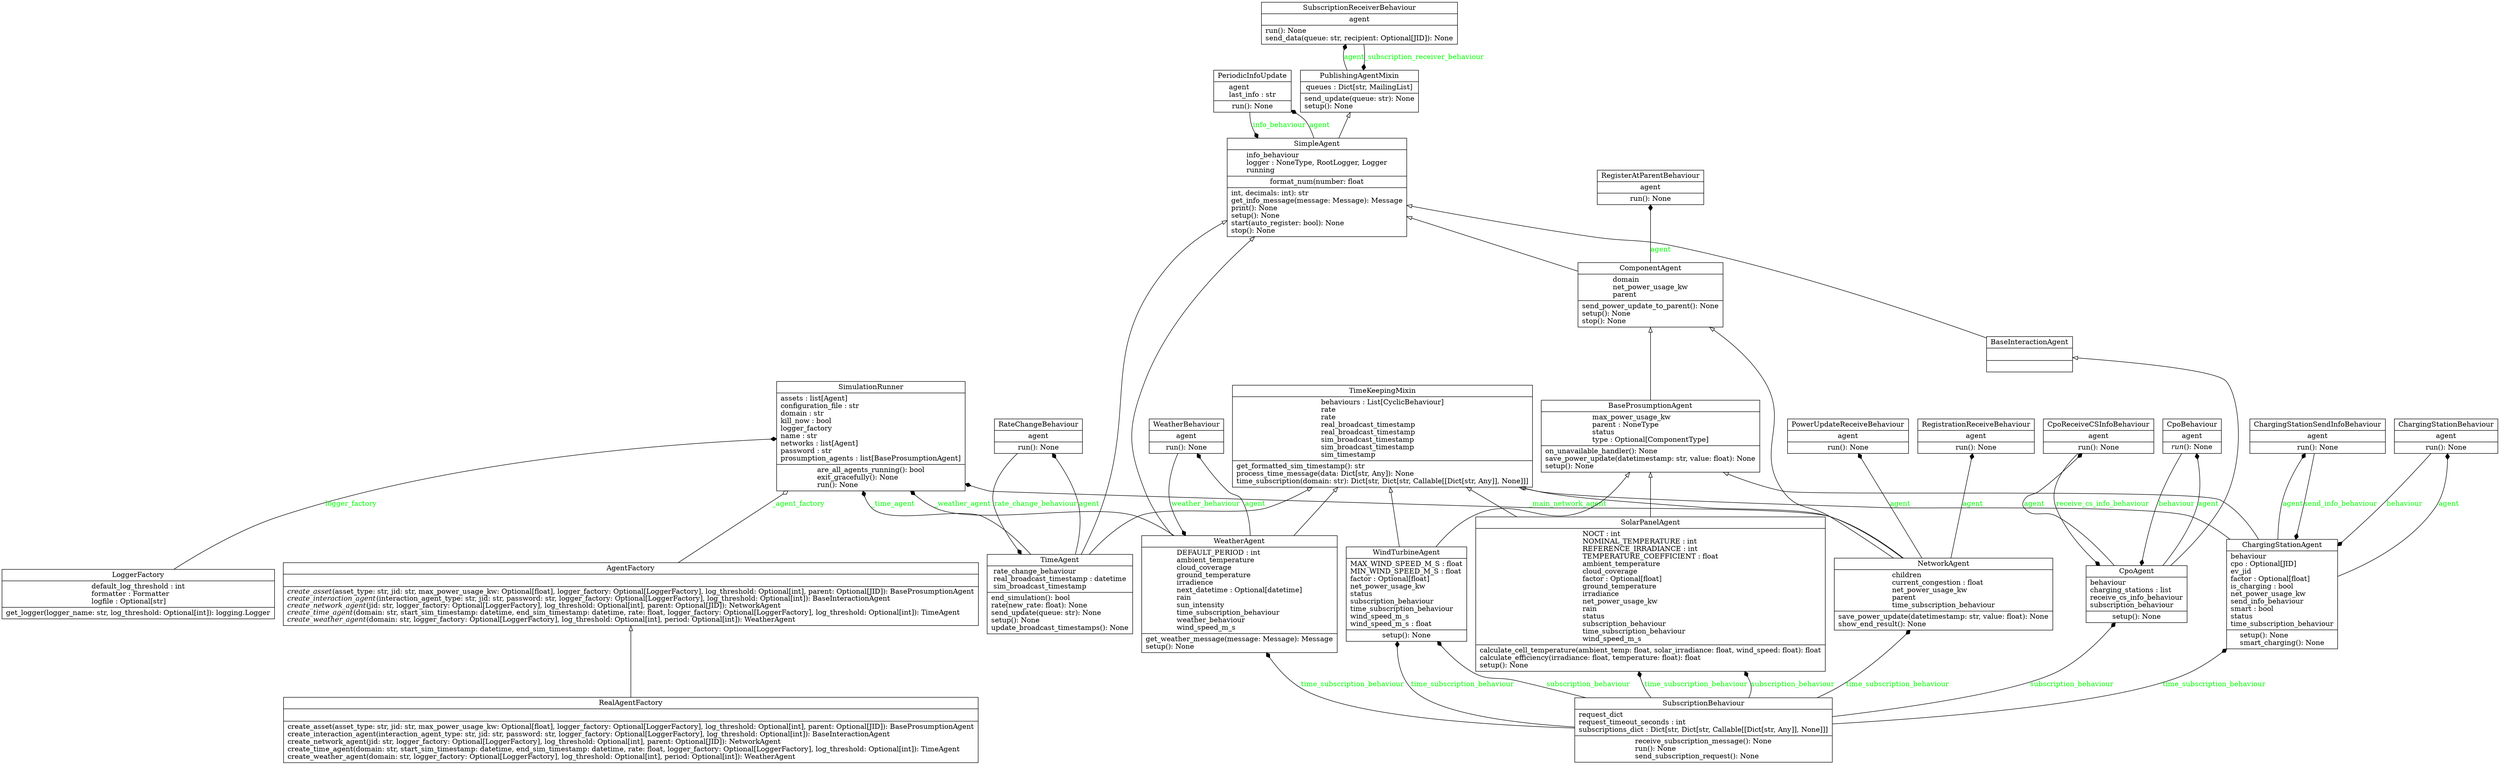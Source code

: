 digraph "classes" {
rankdir=BT
charset="utf-8"
"src.factories.agent_factory.AgentFactory" [color="black", fontcolor="black", label=<{AgentFactory|<br ALIGN="LEFT"/>|<I>create_asset</I>(asset_type: str, jid: str, max_power_usage_kw: Optional[float], logger_factory: Optional[LoggerFactory], log_threshold: Optional[int], parent: Optional[JID]): BaseProsumptionAgent<br ALIGN="LEFT"/><I>create_interaction_agent</I>(interaction_agent_type: str, jid: str, password: str, logger_factory: Optional[LoggerFactory], log_threshold: Optional[int]): BaseInteractionAgent<br ALIGN="LEFT"/><I>create_network_agent</I>(jid: str, logger_factory: Optional[LoggerFactory], log_threshold: Optional[int], parent: Optional[JID]): NetworkAgent<br ALIGN="LEFT"/><I>create_time_agent</I>(domain: str, start_sim_timestamp: datetime, end_sim_timestamp: datetime, rate: float, logger_factory: Optional[LoggerFactory], log_threshold: Optional[int]): TimeAgent<br ALIGN="LEFT"/><I>create_weather_agent</I>(domain: str, logger_factory: Optional[LoggerFactory], log_threshold: Optional[int], period: Optional[int]): WeatherAgent<br ALIGN="LEFT"/>}>, shape="record", style="solid"];
"src.agents.interaction_agents.base_interaction_agent.BaseInteractionAgent" [color="black", fontcolor="black", label=<{BaseInteractionAgent|<br ALIGN="LEFT"/>|}>, shape="record", style="solid"];
"src.agents.prosumption_agents.base_prosumption_agent.BaseProsumptionAgent" [color="black", fontcolor="black", label=<{BaseProsumptionAgent|max_power_usage_kw<br ALIGN="LEFT"/>parent : NoneType<br ALIGN="LEFT"/>status<br ALIGN="LEFT"/>type : Optional[ComponentType]<br ALIGN="LEFT"/>|on_unavailable_handler(): None<br ALIGN="LEFT"/>save_power_update(datetimestamp: str, value: float): None<br ALIGN="LEFT"/>setup(): None<br ALIGN="LEFT"/>}>, shape="record", style="solid"];
"src.agents.prosumption_agents.charging_station_agent.ChargingStationAgent" [color="black", fontcolor="black", label=<{ChargingStationAgent|behaviour<br ALIGN="LEFT"/>cpo : Optional[JID]<br ALIGN="LEFT"/>ev_jid<br ALIGN="LEFT"/>factor : Optional[float]<br ALIGN="LEFT"/>is_charging : bool<br ALIGN="LEFT"/>net_power_usage_kw<br ALIGN="LEFT"/>send_info_behaviour<br ALIGN="LEFT"/>smart : bool<br ALIGN="LEFT"/>status<br ALIGN="LEFT"/>time_subscription_behaviour<br ALIGN="LEFT"/>|setup(): None<br ALIGN="LEFT"/>smart_charging(): None<br ALIGN="LEFT"/>}>, shape="record", style="solid"];
"src.agents.prosumption_agents.charging_station_agent.ChargingStationBehaviour" [color="black", fontcolor="black", label=<{ChargingStationBehaviour|agent<br ALIGN="LEFT"/>|run(): None<br ALIGN="LEFT"/>}>, shape="record", style="solid"];
"src.agents.prosumption_agents.charging_station_agent.ChargingStationSendInfoBehaviour" [color="black", fontcolor="black", label=<{ChargingStationSendInfoBehaviour|agent<br ALIGN="LEFT"/>|run(): None<br ALIGN="LEFT"/>}>, shape="record", style="solid"];
"src.agents.component_agent.ComponentAgent" [color="black", fontcolor="black", label=<{ComponentAgent|domain<br ALIGN="LEFT"/>net_power_usage_kw<br ALIGN="LEFT"/>parent<br ALIGN="LEFT"/>|send_power_update_to_parent(): None<br ALIGN="LEFT"/>setup(): None<br ALIGN="LEFT"/>stop(): None<br ALIGN="LEFT"/>}>, shape="record", style="solid"];
"src.agents.interaction_agents.cpo_agent.CpoAgent" [color="black", fontcolor="black", label=<{CpoAgent|behaviour<br ALIGN="LEFT"/>charging_stations : list<br ALIGN="LEFT"/>receive_cs_info_behaviour<br ALIGN="LEFT"/>subscription_behaviour<br ALIGN="LEFT"/>|setup(): None<br ALIGN="LEFT"/>}>, shape="record", style="solid"];
"src.agents.interaction_agents.cpo_agent.CpoBehaviour" [color="black", fontcolor="black", label=<{CpoBehaviour|agent<br ALIGN="LEFT"/>|<I>run</I>(): None<br ALIGN="LEFT"/>}>, shape="record", style="solid"];
"src.agents.interaction_agents.cpo_agent.CpoReceiveCSInfoBehaviour" [color="black", fontcolor="black", label=<{CpoReceiveCSInfoBehaviour|agent<br ALIGN="LEFT"/>|run(): None<br ALIGN="LEFT"/>}>, shape="record", style="solid"];
"src.utils.logger.LoggerFactory" [color="black", fontcolor="black", label=<{LoggerFactory|default_log_threshold : int<br ALIGN="LEFT"/>formatter : Formatter<br ALIGN="LEFT"/>logfile : Optional[str]<br ALIGN="LEFT"/>|get_logger(logger_name: str, log_threshold: Optional[int]): logging.Logger<br ALIGN="LEFT"/>}>, shape="record", style="solid"];
"src.agents.network_agent.NetworkAgent" [color="black", fontcolor="black", label=<{NetworkAgent|children<br ALIGN="LEFT"/>current_congestion : float<br ALIGN="LEFT"/>net_power_usage_kw<br ALIGN="LEFT"/>parent<br ALIGN="LEFT"/>time_subscription_behaviour<br ALIGN="LEFT"/>|save_power_update(datetimestamp: str, value: float): None<br ALIGN="LEFT"/>show_end_result(): None<br ALIGN="LEFT"/>}>, shape="record", style="solid"];
"src.agents.simple_agent.PeriodicInfoUpdate" [color="black", fontcolor="black", label=<{PeriodicInfoUpdate|agent<br ALIGN="LEFT"/>last_info : str<br ALIGN="LEFT"/>|run(): None<br ALIGN="LEFT"/>}>, shape="record", style="solid"];
"src.agents.network_agent.PowerUpdateReceiveBehaviour" [color="black", fontcolor="black", label=<{PowerUpdateReceiveBehaviour|agent<br ALIGN="LEFT"/>|run(): None<br ALIGN="LEFT"/>}>, shape="record", style="solid"];
"src.agents.common_behaviours.subscribeable_behaviour.PublishingAgentMixin" [color="black", fontcolor="black", label=<{PublishingAgentMixin|queues : Dict[str, MailingList]<br ALIGN="LEFT"/>|send_update(queue: str): None<br ALIGN="LEFT"/>setup(): None<br ALIGN="LEFT"/>}>, shape="record", style="solid"];
"src.agents.time_agent.RateChangeBehaviour" [color="black", fontcolor="black", label=<{RateChangeBehaviour|agent<br ALIGN="LEFT"/>|run(): None<br ALIGN="LEFT"/>}>, shape="record", style="solid"];
"src.factories.real_agent_factory.RealAgentFactory" [color="black", fontcolor="black", label=<{RealAgentFactory|<br ALIGN="LEFT"/>|create_asset(asset_type: str, jid: str, max_power_usage_kw: Optional[float], logger_factory: Optional[LoggerFactory], log_threshold: Optional[int], parent: Optional[JID]): BaseProsumptionAgent<br ALIGN="LEFT"/>create_interaction_agent(interaction_agent_type: str, jid: str, password: str, logger_factory: Optional[LoggerFactory], log_threshold: Optional[int]): BaseInteractionAgent<br ALIGN="LEFT"/>create_network_agent(jid: str, logger_factory: Optional[LoggerFactory], log_threshold: Optional[int], parent: Optional[JID]): NetworkAgent<br ALIGN="LEFT"/>create_time_agent(domain: str, start_sim_timestamp: datetime, end_sim_timestamp: datetime, rate: float, logger_factory: Optional[LoggerFactory], log_threshold: Optional[int]): TimeAgent<br ALIGN="LEFT"/>create_weather_agent(domain: str, logger_factory: Optional[LoggerFactory], log_threshold: Optional[int], period: Optional[int]): WeatherAgent<br ALIGN="LEFT"/>}>, shape="record", style="solid"];
"src.agents.component_agent.RegisterAtParentBehaviour" [color="black", fontcolor="black", label=<{RegisterAtParentBehaviour|agent<br ALIGN="LEFT"/>|run(): None<br ALIGN="LEFT"/>}>, shape="record", style="solid"];
"src.agents.network_agent.RegistrationReceiveBehaviour" [color="black", fontcolor="black", label=<{RegistrationReceiveBehaviour|agent<br ALIGN="LEFT"/>|run(): None<br ALIGN="LEFT"/>}>, shape="record", style="solid"];
"src.agents.simple_agent.SimpleAgent" [color="black", fontcolor="black", label=<{SimpleAgent|info_behaviour<br ALIGN="LEFT"/>logger : NoneType, RootLogger, Logger<br ALIGN="LEFT"/>running<br ALIGN="LEFT"/>|format_num(number: float | int, decimals: int): str<br ALIGN="LEFT"/>get_info_message(message: Message): Message<br ALIGN="LEFT"/>print(): None<br ALIGN="LEFT"/>setup(): None<br ALIGN="LEFT"/>start(auto_register: bool): None<br ALIGN="LEFT"/>stop(): None<br ALIGN="LEFT"/>}>, shape="record", style="solid"];
"src.simulation_runner.SimulationRunner" [color="black", fontcolor="black", label=<{SimulationRunner|assets : list[Agent]<br ALIGN="LEFT"/>configuration_file : str<br ALIGN="LEFT"/>domain : str<br ALIGN="LEFT"/>kill_now : bool<br ALIGN="LEFT"/>logger_factory<br ALIGN="LEFT"/>name : str<br ALIGN="LEFT"/>networks : list[Agent]<br ALIGN="LEFT"/>password : str<br ALIGN="LEFT"/>prosumption_agents : list[BaseProsumptionAgent]<br ALIGN="LEFT"/>|are_all_agents_running(): bool<br ALIGN="LEFT"/>exit_gracefully(): None<br ALIGN="LEFT"/>run(): None<br ALIGN="LEFT"/>}>, shape="record", style="solid"];
"src.agents.prosumption_agents.solar_panel_agent.SolarPanelAgent" [color="black", fontcolor="black", label=<{SolarPanelAgent|NOCT : int<br ALIGN="LEFT"/>NOMINAL_TEMPERATURE : int<br ALIGN="LEFT"/>REFERENCE_IRRADIANCE : int<br ALIGN="LEFT"/>TEMPERATURE_COEFFICIENT : float<br ALIGN="LEFT"/>ambient_temperature<br ALIGN="LEFT"/>cloud_coverage<br ALIGN="LEFT"/>factor : Optional[float]<br ALIGN="LEFT"/>ground_temperature<br ALIGN="LEFT"/>irradiance<br ALIGN="LEFT"/>net_power_usage_kw<br ALIGN="LEFT"/>rain<br ALIGN="LEFT"/>status<br ALIGN="LEFT"/>subscription_behaviour<br ALIGN="LEFT"/>time_subscription_behaviour<br ALIGN="LEFT"/>wind_speed_m_s<br ALIGN="LEFT"/>|calculate_cell_temperature(ambient_temp: float, solar_irradiance: float, wind_speed: float): float<br ALIGN="LEFT"/>calculate_efficiency(irradiance: float, temperature: float): float<br ALIGN="LEFT"/>setup(): None<br ALIGN="LEFT"/>}>, shape="record", style="solid"];
"src.agents.common_behaviours.subscribeable_behaviour.SubscriptionBehaviour" [color="black", fontcolor="black", label=<{SubscriptionBehaviour|request_dict<br ALIGN="LEFT"/>request_timeout_seconds : int<br ALIGN="LEFT"/>subscriptions_dict : Dict[str, Dict[str, Callable[[Dict[str, Any]], None]]]<br ALIGN="LEFT"/>|receive_subscription_message(): None<br ALIGN="LEFT"/>run(): None<br ALIGN="LEFT"/>send_subscription_request(): None<br ALIGN="LEFT"/>}>, shape="record", style="solid"];
"src.agents.common_behaviours.subscribeable_behaviour.SubscriptionReceiverBehaviour" [color="black", fontcolor="black", label=<{SubscriptionReceiverBehaviour|agent<br ALIGN="LEFT"/>|run(): None<br ALIGN="LEFT"/>send_data(queue: str, recipient: Optional[JID]): None<br ALIGN="LEFT"/>}>, shape="record", style="solid"];
"src.agents.time_agent.TimeAgent" [color="black", fontcolor="black", label=<{TimeAgent|rate_change_behaviour<br ALIGN="LEFT"/>real_broadcast_timestamp : datetime<br ALIGN="LEFT"/>sim_broadcast_timestamp<br ALIGN="LEFT"/>|end_simulation(): bool<br ALIGN="LEFT"/>rate(new_rate: float): None<br ALIGN="LEFT"/>send_update(queue: str): None<br ALIGN="LEFT"/>setup(): None<br ALIGN="LEFT"/>update_broadcast_timestamps(): None<br ALIGN="LEFT"/>}>, shape="record", style="solid"];
"src.agents.common_behaviours.time_keeping_mixin.TimeKeepingMixin" [color="black", fontcolor="black", label=<{TimeKeepingMixin|behaviours : List[CyclicBehaviour]<br ALIGN="LEFT"/>rate<br ALIGN="LEFT"/>rate<br ALIGN="LEFT"/>real_broadcast_timestamp<br ALIGN="LEFT"/>real_broadcast_timestamp<br ALIGN="LEFT"/>sim_broadcast_timestamp<br ALIGN="LEFT"/>sim_broadcast_timestamp<br ALIGN="LEFT"/>sim_timestamp<br ALIGN="LEFT"/>|get_formatted_sim_timestamp(): str<br ALIGN="LEFT"/>process_time_message(data: Dict[str, Any]): None<br ALIGN="LEFT"/>time_subscription(domain: str): Dict[str, Dict[str, Callable[[Dict[str, Any]], None]]]<br ALIGN="LEFT"/>}>, shape="record", style="solid"];
"src.agents.weather_agent.WeatherAgent" [color="black", fontcolor="black", label=<{WeatherAgent|DEFAULT_PERIOD : int<br ALIGN="LEFT"/>ambient_temperature<br ALIGN="LEFT"/>cloud_coverage<br ALIGN="LEFT"/>ground_temperature<br ALIGN="LEFT"/>irradience<br ALIGN="LEFT"/>next_datetime : Optional[datetime]<br ALIGN="LEFT"/>rain<br ALIGN="LEFT"/>sun_intensity<br ALIGN="LEFT"/>time_subscription_behaviour<br ALIGN="LEFT"/>weather_behaviour<br ALIGN="LEFT"/>wind_speed_m_s<br ALIGN="LEFT"/>|get_weather_message(message: Message): Message<br ALIGN="LEFT"/>setup(): None<br ALIGN="LEFT"/>}>, shape="record", style="solid"];
"src.agents.weather_agent.WeatherBehaviour" [color="black", fontcolor="black", label=<{WeatherBehaviour|agent<br ALIGN="LEFT"/>|run(): None<br ALIGN="LEFT"/>}>, shape="record", style="solid"];
"src.agents.prosumption_agents.wind_turbine_agent.WindTurbineAgent" [color="black", fontcolor="black", label=<{WindTurbineAgent|MAX_WIND_SPEED_M_S : float<br ALIGN="LEFT"/>MIN_WIND_SPEED_M_S : float<br ALIGN="LEFT"/>factor : Optional[float]<br ALIGN="LEFT"/>net_power_usage_kw<br ALIGN="LEFT"/>status<br ALIGN="LEFT"/>subscription_behaviour<br ALIGN="LEFT"/>time_subscription_behaviour<br ALIGN="LEFT"/>wind_speed_m_s<br ALIGN="LEFT"/>wind_speed_m_s : float<br ALIGN="LEFT"/>|setup(): None<br ALIGN="LEFT"/>}>, shape="record", style="solid"];
"src.agents.component_agent.ComponentAgent" -> "src.agents.simple_agent.SimpleAgent" [arrowhead="empty", arrowtail="none"];
"src.agents.interaction_agents.base_interaction_agent.BaseInteractionAgent" -> "src.agents.simple_agent.SimpleAgent" [arrowhead="empty", arrowtail="none"];
"src.agents.interaction_agents.cpo_agent.CpoAgent" -> "src.agents.interaction_agents.base_interaction_agent.BaseInteractionAgent" [arrowhead="empty", arrowtail="none"];
"src.agents.network_agent.NetworkAgent" -> "src.agents.common_behaviours.time_keeping_mixin.TimeKeepingMixin" [arrowhead="empty", arrowtail="none"];
"src.agents.network_agent.NetworkAgent" -> "src.agents.component_agent.ComponentAgent" [arrowhead="empty", arrowtail="none"];
"src.agents.prosumption_agents.base_prosumption_agent.BaseProsumptionAgent" -> "src.agents.component_agent.ComponentAgent" [arrowhead="empty", arrowtail="none"];
"src.agents.prosumption_agents.charging_station_agent.ChargingStationAgent" -> "src.agents.common_behaviours.time_keeping_mixin.TimeKeepingMixin" [arrowhead="empty", arrowtail="none"];
"src.agents.prosumption_agents.charging_station_agent.ChargingStationAgent" -> "src.agents.prosumption_agents.base_prosumption_agent.BaseProsumptionAgent" [arrowhead="empty", arrowtail="none"];
"src.agents.prosumption_agents.solar_panel_agent.SolarPanelAgent" -> "src.agents.common_behaviours.time_keeping_mixin.TimeKeepingMixin" [arrowhead="empty", arrowtail="none"];
"src.agents.prosumption_agents.solar_panel_agent.SolarPanelAgent" -> "src.agents.prosumption_agents.base_prosumption_agent.BaseProsumptionAgent" [arrowhead="empty", arrowtail="none"];
"src.agents.prosumption_agents.wind_turbine_agent.WindTurbineAgent" -> "src.agents.common_behaviours.time_keeping_mixin.TimeKeepingMixin" [arrowhead="empty", arrowtail="none"];
"src.agents.prosumption_agents.wind_turbine_agent.WindTurbineAgent" -> "src.agents.prosumption_agents.base_prosumption_agent.BaseProsumptionAgent" [arrowhead="empty", arrowtail="none"];
"src.agents.simple_agent.SimpleAgent" -> "src.agents.common_behaviours.subscribeable_behaviour.PublishingAgentMixin" [arrowhead="empty", arrowtail="none"];
"src.agents.time_agent.TimeAgent" -> "src.agents.common_behaviours.time_keeping_mixin.TimeKeepingMixin" [arrowhead="empty", arrowtail="none"];
"src.agents.time_agent.TimeAgent" -> "src.agents.simple_agent.SimpleAgent" [arrowhead="empty", arrowtail="none"];
"src.agents.weather_agent.WeatherAgent" -> "src.agents.common_behaviours.time_keeping_mixin.TimeKeepingMixin" [arrowhead="empty", arrowtail="none"];
"src.agents.weather_agent.WeatherAgent" -> "src.agents.simple_agent.SimpleAgent" [arrowhead="empty", arrowtail="none"];
"src.factories.real_agent_factory.RealAgentFactory" -> "src.factories.agent_factory.AgentFactory" [arrowhead="empty", arrowtail="none"];
"src.agents.common_behaviours.subscribeable_behaviour.PublishingAgentMixin" -> "src.agents.common_behaviours.subscribeable_behaviour.SubscriptionReceiverBehaviour" [arrowhead="diamond", arrowtail="none", fontcolor="green", label="agent", style="solid"];
"src.agents.common_behaviours.subscribeable_behaviour.SubscriptionBehaviour" -> "src.agents.interaction_agents.cpo_agent.CpoAgent" [arrowhead="diamond", arrowtail="none", fontcolor="green", label="subscription_behaviour", style="solid"];
"src.agents.common_behaviours.subscribeable_behaviour.SubscriptionBehaviour" -> "src.agents.network_agent.NetworkAgent" [arrowhead="diamond", arrowtail="none", fontcolor="green", label="time_subscription_behaviour", style="solid"];
"src.agents.common_behaviours.subscribeable_behaviour.SubscriptionBehaviour" -> "src.agents.prosumption_agents.charging_station_agent.ChargingStationAgent" [arrowhead="diamond", arrowtail="none", fontcolor="green", label="time_subscription_behaviour", style="solid"];
"src.agents.common_behaviours.subscribeable_behaviour.SubscriptionBehaviour" -> "src.agents.prosumption_agents.solar_panel_agent.SolarPanelAgent" [arrowhead="diamond", arrowtail="none", fontcolor="green", label="subscription_behaviour", style="solid"];
"src.agents.common_behaviours.subscribeable_behaviour.SubscriptionBehaviour" -> "src.agents.prosumption_agents.solar_panel_agent.SolarPanelAgent" [arrowhead="diamond", arrowtail="none", fontcolor="green", label="time_subscription_behaviour", style="solid"];
"src.agents.common_behaviours.subscribeable_behaviour.SubscriptionBehaviour" -> "src.agents.prosumption_agents.wind_turbine_agent.WindTurbineAgent" [arrowhead="diamond", arrowtail="none", fontcolor="green", label="subscription_behaviour", style="solid"];
"src.agents.common_behaviours.subscribeable_behaviour.SubscriptionBehaviour" -> "src.agents.prosumption_agents.wind_turbine_agent.WindTurbineAgent" [arrowhead="diamond", arrowtail="none", fontcolor="green", label="time_subscription_behaviour", style="solid"];
"src.agents.common_behaviours.subscribeable_behaviour.SubscriptionBehaviour" -> "src.agents.weather_agent.WeatherAgent" [arrowhead="diamond", arrowtail="none", fontcolor="green", label="time_subscription_behaviour", style="solid"];
"src.agents.common_behaviours.subscribeable_behaviour.SubscriptionReceiverBehaviour" -> "src.agents.common_behaviours.subscribeable_behaviour.PublishingAgentMixin" [arrowhead="diamond", arrowtail="none", fontcolor="green", label="_subscription_receiver_behaviour", style="solid"];
"src.agents.component_agent.ComponentAgent" -> "src.agents.component_agent.RegisterAtParentBehaviour" [arrowhead="diamond", arrowtail="none", fontcolor="green", label="agent", style="solid"];
"src.agents.interaction_agents.cpo_agent.CpoAgent" -> "src.agents.interaction_agents.cpo_agent.CpoBehaviour" [arrowhead="diamond", arrowtail="none", fontcolor="green", label="agent", style="solid"];
"src.agents.interaction_agents.cpo_agent.CpoAgent" -> "src.agents.interaction_agents.cpo_agent.CpoReceiveCSInfoBehaviour" [arrowhead="diamond", arrowtail="none", fontcolor="green", label="agent", style="solid"];
"src.agents.interaction_agents.cpo_agent.CpoBehaviour" -> "src.agents.interaction_agents.cpo_agent.CpoAgent" [arrowhead="diamond", arrowtail="none", fontcolor="green", label="behaviour", style="solid"];
"src.agents.interaction_agents.cpo_agent.CpoReceiveCSInfoBehaviour" -> "src.agents.interaction_agents.cpo_agent.CpoAgent" [arrowhead="diamond", arrowtail="none", fontcolor="green", label="receive_cs_info_behaviour", style="solid"];
"src.agents.network_agent.NetworkAgent" -> "src.agents.network_agent.PowerUpdateReceiveBehaviour" [arrowhead="diamond", arrowtail="none", fontcolor="green", label="agent", style="solid"];
"src.agents.network_agent.NetworkAgent" -> "src.agents.network_agent.RegistrationReceiveBehaviour" [arrowhead="diamond", arrowtail="none", fontcolor="green", label="agent", style="solid"];
"src.agents.network_agent.NetworkAgent" -> "src.simulation_runner.SimulationRunner" [arrowhead="diamond", arrowtail="none", fontcolor="green", label="_main_network_agent", style="solid"];
"src.agents.prosumption_agents.charging_station_agent.ChargingStationAgent" -> "src.agents.prosumption_agents.charging_station_agent.ChargingStationBehaviour" [arrowhead="diamond", arrowtail="none", fontcolor="green", label="agent", style="solid"];
"src.agents.prosumption_agents.charging_station_agent.ChargingStationAgent" -> "src.agents.prosumption_agents.charging_station_agent.ChargingStationSendInfoBehaviour" [arrowhead="diamond", arrowtail="none", fontcolor="green", label="agent", style="solid"];
"src.agents.prosumption_agents.charging_station_agent.ChargingStationBehaviour" -> "src.agents.prosumption_agents.charging_station_agent.ChargingStationAgent" [arrowhead="diamond", arrowtail="none", fontcolor="green", label="behaviour", style="solid"];
"src.agents.prosumption_agents.charging_station_agent.ChargingStationSendInfoBehaviour" -> "src.agents.prosumption_agents.charging_station_agent.ChargingStationAgent" [arrowhead="diamond", arrowtail="none", fontcolor="green", label="send_info_behaviour", style="solid"];
"src.agents.simple_agent.PeriodicInfoUpdate" -> "src.agents.simple_agent.SimpleAgent" [arrowhead="diamond", arrowtail="none", fontcolor="green", label="info_behaviour", style="solid"];
"src.agents.simple_agent.SimpleAgent" -> "src.agents.simple_agent.PeriodicInfoUpdate" [arrowhead="diamond", arrowtail="none", fontcolor="green", label="agent", style="solid"];
"src.agents.time_agent.RateChangeBehaviour" -> "src.agents.time_agent.TimeAgent" [arrowhead="diamond", arrowtail="none", fontcolor="green", label="rate_change_behaviour", style="solid"];
"src.agents.time_agent.TimeAgent" -> "src.agents.time_agent.RateChangeBehaviour" [arrowhead="diamond", arrowtail="none", fontcolor="green", label="agent", style="solid"];
"src.agents.time_agent.TimeAgent" -> "src.simulation_runner.SimulationRunner" [arrowhead="diamond", arrowtail="none", fontcolor="green", label="_time_agent", style="solid"];
"src.agents.weather_agent.WeatherAgent" -> "src.agents.weather_agent.WeatherBehaviour" [arrowhead="diamond", arrowtail="none", fontcolor="green", label="agent", style="solid"];
"src.agents.weather_agent.WeatherAgent" -> "src.simulation_runner.SimulationRunner" [arrowhead="diamond", arrowtail="none", fontcolor="green", label="_weather_agent", style="solid"];
"src.agents.weather_agent.WeatherBehaviour" -> "src.agents.weather_agent.WeatherAgent" [arrowhead="diamond", arrowtail="none", fontcolor="green", label="weather_behaviour", style="solid"];
"src.utils.logger.LoggerFactory" -> "src.simulation_runner.SimulationRunner" [arrowhead="diamond", arrowtail="none", fontcolor="green", label="logger_factory", style="solid"];
"src.factories.agent_factory.AgentFactory" -> "src.simulation_runner.SimulationRunner" [arrowhead="odiamond", arrowtail="none", fontcolor="green", label="_agent_factory", style="solid"];
}
